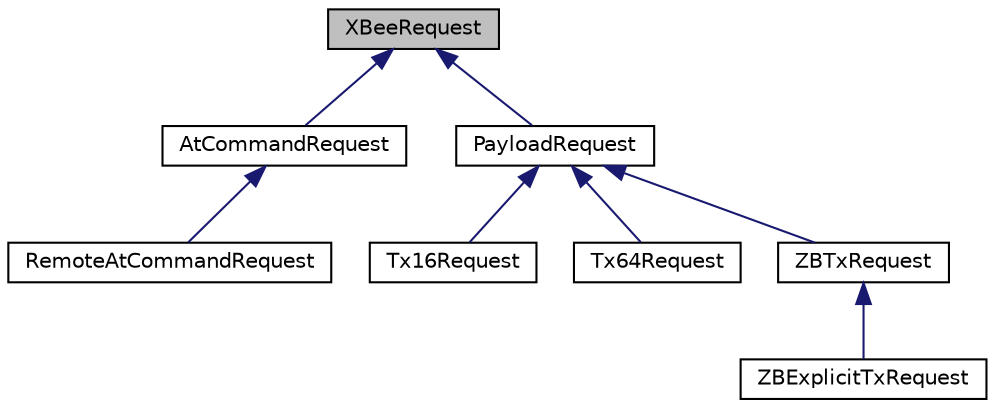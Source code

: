 digraph "XBeeRequest"
{
  edge [fontname="Helvetica",fontsize="10",labelfontname="Helvetica",labelfontsize="10"];
  node [fontname="Helvetica",fontsize="10",shape=record];
  Node0 [label="XBeeRequest",height=0.2,width=0.4,color="black", fillcolor="grey75", style="filled", fontcolor="black"];
  Node0 -> Node1 [dir="back",color="midnightblue",fontsize="10",style="solid"];
  Node1 [label="AtCommandRequest",height=0.2,width=0.4,color="black", fillcolor="white", style="filled",URL="$class_at_command_request.html"];
  Node1 -> Node2 [dir="back",color="midnightblue",fontsize="10",style="solid"];
  Node2 [label="RemoteAtCommandRequest",height=0.2,width=0.4,color="black", fillcolor="white", style="filled",URL="$class_remote_at_command_request.html"];
  Node0 -> Node3 [dir="back",color="midnightblue",fontsize="10",style="solid"];
  Node3 [label="PayloadRequest",height=0.2,width=0.4,color="black", fillcolor="white", style="filled",URL="$class_payload_request.html"];
  Node3 -> Node4 [dir="back",color="midnightblue",fontsize="10",style="solid"];
  Node4 [label="Tx16Request",height=0.2,width=0.4,color="black", fillcolor="white", style="filled",URL="$class_tx16_request.html"];
  Node3 -> Node5 [dir="back",color="midnightblue",fontsize="10",style="solid"];
  Node5 [label="Tx64Request",height=0.2,width=0.4,color="black", fillcolor="white", style="filled",URL="$class_tx64_request.html"];
  Node3 -> Node6 [dir="back",color="midnightblue",fontsize="10",style="solid"];
  Node6 [label="ZBTxRequest",height=0.2,width=0.4,color="black", fillcolor="white", style="filled",URL="$class_z_b_tx_request.html"];
  Node6 -> Node7 [dir="back",color="midnightblue",fontsize="10",style="solid"];
  Node7 [label="ZBExplicitTxRequest",height=0.2,width=0.4,color="black", fillcolor="white", style="filled",URL="$class_z_b_explicit_tx_request.html"];
}
